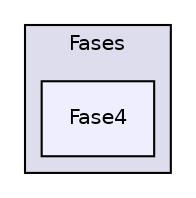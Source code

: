 digraph "J:/SENAC/logikid3/make/src/Fases/Fase4" {
  compound=true
  node [ fontsize="10", fontname="Helvetica"];
  edge [ labelfontsize="10", labelfontname="Helvetica"];
  subgraph clusterdir_c53e434c8d0930a45b4682e569ac45e2 {
    graph [ bgcolor="#ddddee", pencolor="black", label="Fases" fontname="Helvetica", fontsize="10", URL="dir_c53e434c8d0930a45b4682e569ac45e2.html"]
  dir_db9205ff8d4290e1186fad8d0eb79afb [shape=box, label="Fase4", style="filled", fillcolor="#eeeeff", pencolor="black", URL="dir_db9205ff8d4290e1186fad8d0eb79afb.html"];
  }
}
